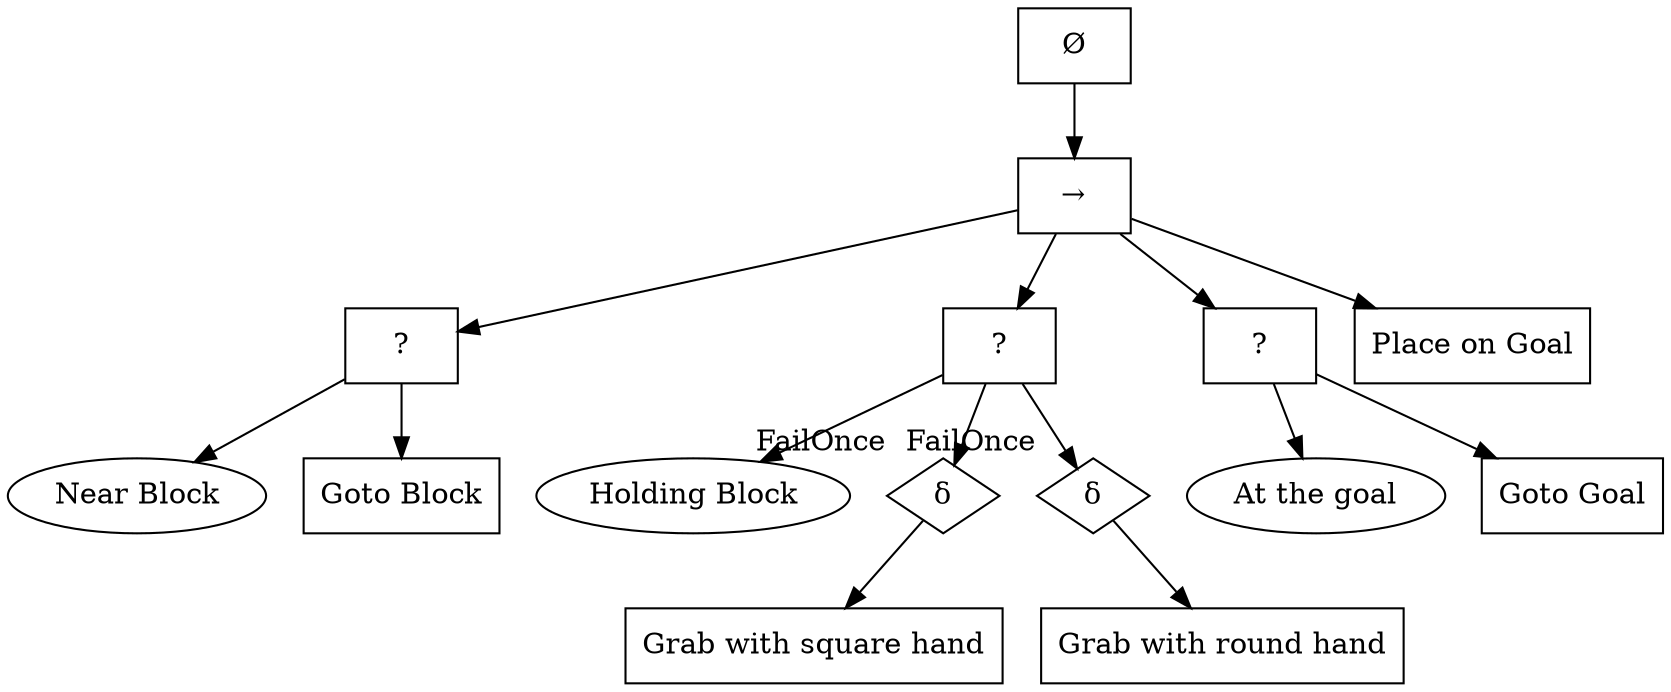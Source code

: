 digraph grabNgoal {
	Ø [shape=box];
	Seq1 [shape=box, label="→"];
	Fall1 [shape=box, label="?"];
	Fall2 [shape=box, label="?"];
	Fall3 [shape=box, label="?"];

	Near_Block[shape=ellipse, label="Near Block"];
	Goto_Block[shape=box, label="Goto Block"];
	Hold_Block[shape=ellipse, label="Holding Block"];
	Deco_Square[shape=diamond, label="δ", xlabel="FailOnce"];
	Deco_Round[shape=diamond, label="δ", xlabel="FailOnce"];
	Grab_Square[shape=box, label="Grab with square hand"];
	Grab_Round[shape=box, label="Grab with round hand"];
	At_Goal[shape=ellipse, label="At the goal"];
	Goto_Goal [shape=box, label="Goto Goal"];
	Place_Goal [shape=box, label="Place on Goal"];
	
	Ø -> Seq1;
	Seq1 -> { Fall1; Fall2; Fall3; Place_Goal};
	Fall1 -> { Near_Block; Goto_Block };
	Fall2 -> { Hold_Block; Deco_Square; Deco_Round };
	Deco_Square -> Grab_Square;
	Deco_Round -> Grab_Round;
	Fall3 -> { At_Goal; Goto_Goal };
		
		
}
